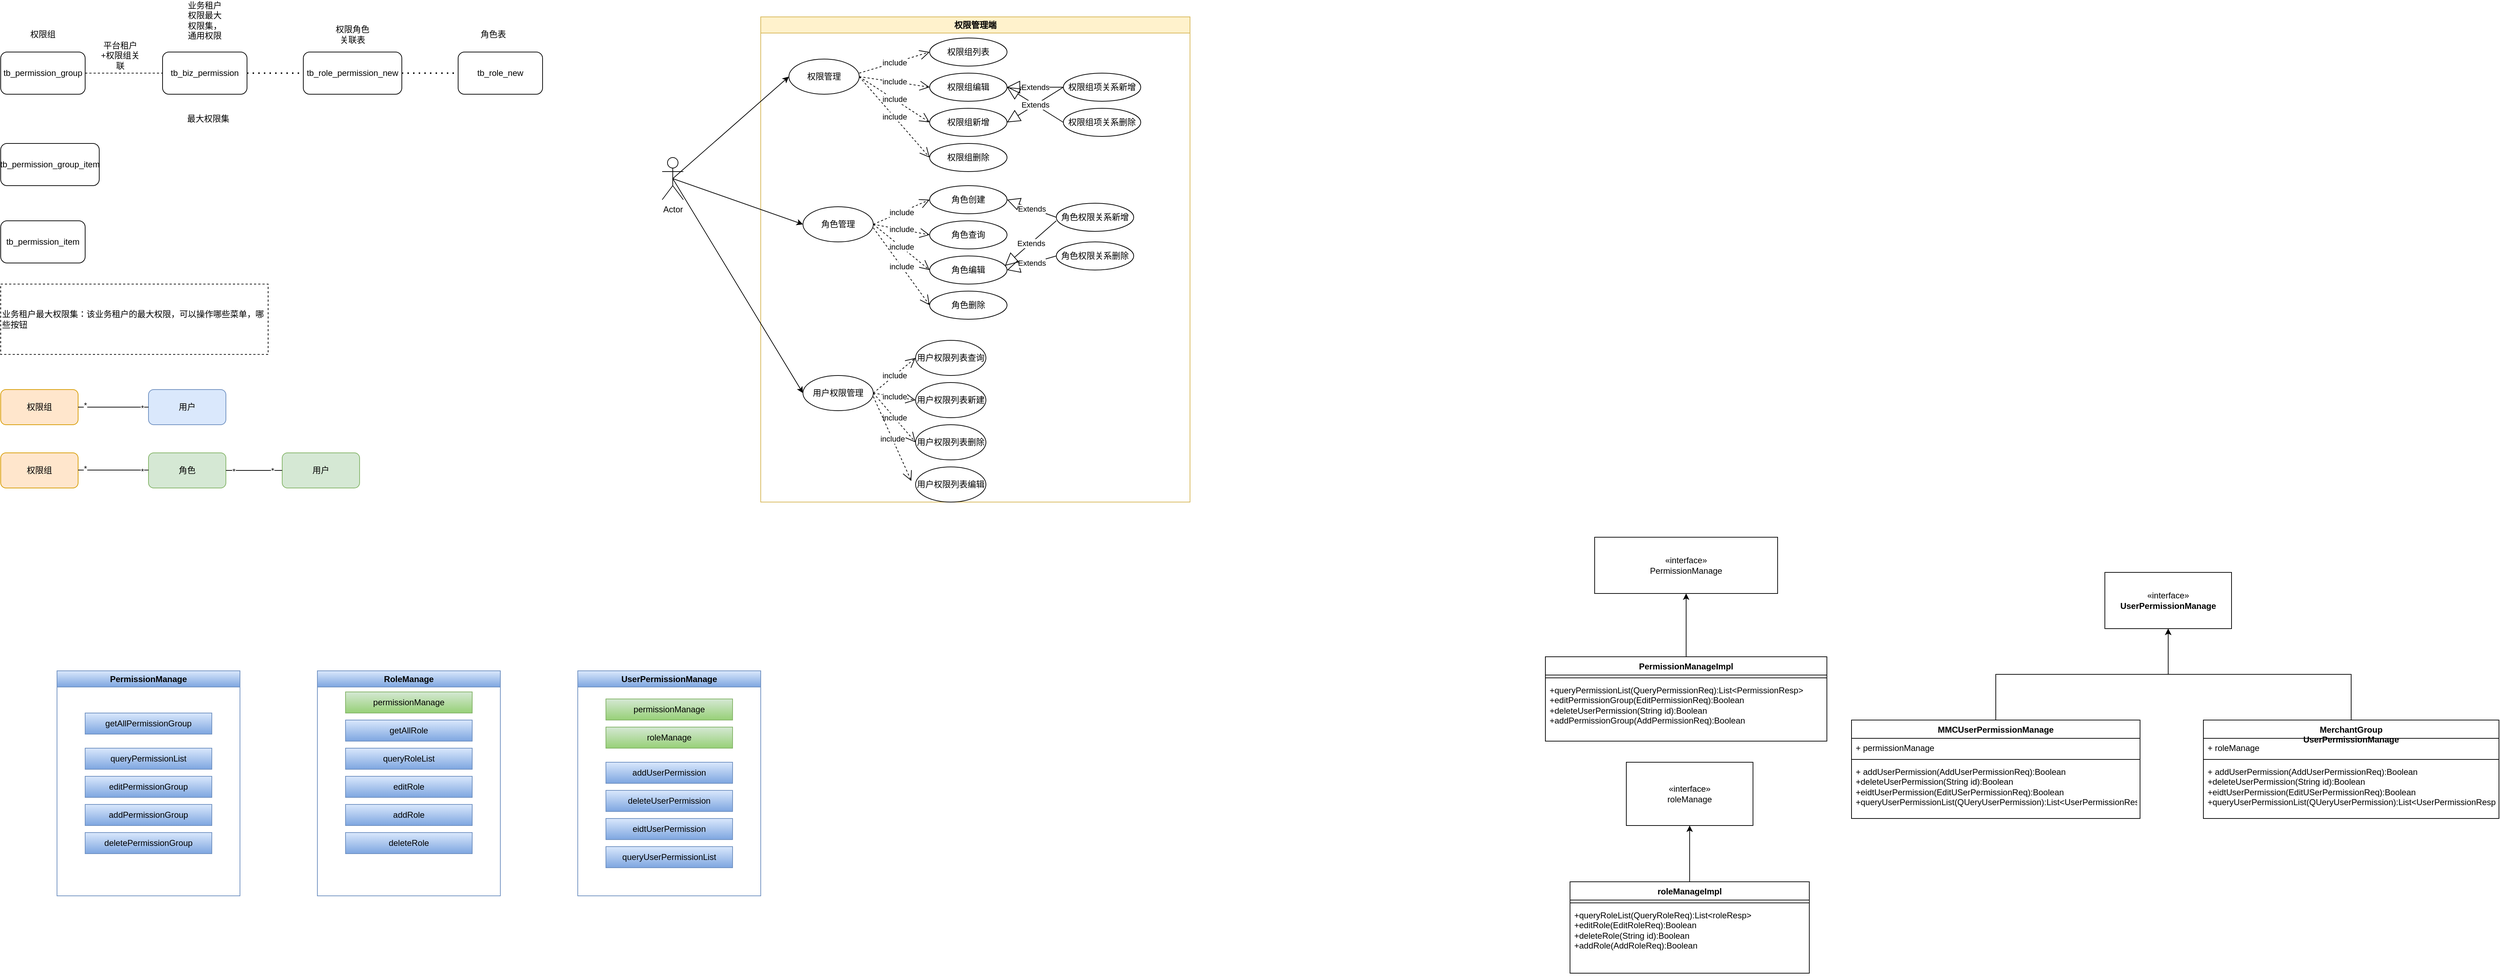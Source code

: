 <mxfile version="21.6.6" type="github">
  <diagram name="第 1 页" id="OmMquaRmloYeKSOPYUJ-">
    <mxGraphModel dx="1578" dy="1008" grid="1" gridSize="10" guides="1" tooltips="1" connect="1" arrows="1" fold="1" page="1" pageScale="1" pageWidth="10000" pageHeight="10000" math="0" shadow="0">
      <root>
        <mxCell id="0" />
        <mxCell id="1" parent="0" />
        <mxCell id="ZGOvTFg4tCYZPhWHCbKX-3" value="" style="rounded=0;orthogonalLoop=1;jettySize=auto;html=1;dashed=1;endArrow=none;endFill=0;" edge="1" parent="1" source="ZGOvTFg4tCYZPhWHCbKX-1" target="ZGOvTFg4tCYZPhWHCbKX-2">
          <mxGeometry relative="1" as="geometry" />
        </mxCell>
        <mxCell id="ZGOvTFg4tCYZPhWHCbKX-1" value="tb_permission_group" style="rounded=1;whiteSpace=wrap;html=1;" vertex="1" parent="1">
          <mxGeometry x="110" y="220" width="120" height="60" as="geometry" />
        </mxCell>
        <mxCell id="ZGOvTFg4tCYZPhWHCbKX-2" value="tb_biz_permission" style="whiteSpace=wrap;html=1;rounded=1;" vertex="1" parent="1">
          <mxGeometry x="340" y="220" width="120" height="60" as="geometry" />
        </mxCell>
        <mxCell id="ZGOvTFg4tCYZPhWHCbKX-5" value="业务租户权限最大权限集，通用权限" style="text;html=1;strokeColor=none;fillColor=none;align=center;verticalAlign=middle;whiteSpace=wrap;rounded=0;" vertex="1" parent="1">
          <mxGeometry x="370" y="160" width="60" height="30" as="geometry" />
        </mxCell>
        <mxCell id="ZGOvTFg4tCYZPhWHCbKX-7" value="权限组" style="text;html=1;strokeColor=none;fillColor=none;align=center;verticalAlign=middle;whiteSpace=wrap;rounded=0;" vertex="1" parent="1">
          <mxGeometry x="140" y="180" width="60" height="30" as="geometry" />
        </mxCell>
        <mxCell id="ZGOvTFg4tCYZPhWHCbKX-8" value="平台租户+权限组关联" style="text;html=1;strokeColor=none;fillColor=none;align=center;verticalAlign=middle;whiteSpace=wrap;rounded=0;" vertex="1" parent="1">
          <mxGeometry x="250" y="210" width="60" height="30" as="geometry" />
        </mxCell>
        <mxCell id="ZGOvTFg4tCYZPhWHCbKX-10" value="tb_role_permission_new" style="rounded=1;whiteSpace=wrap;html=1;" vertex="1" parent="1">
          <mxGeometry x="540" y="220" width="140" height="60" as="geometry" />
        </mxCell>
        <mxCell id="ZGOvTFg4tCYZPhWHCbKX-11" value="tb_role_new" style="whiteSpace=wrap;html=1;rounded=1;" vertex="1" parent="1">
          <mxGeometry x="760" y="220" width="120" height="60" as="geometry" />
        </mxCell>
        <mxCell id="ZGOvTFg4tCYZPhWHCbKX-12" value="最大权限集" style="text;html=1;strokeColor=none;fillColor=none;align=center;verticalAlign=middle;whiteSpace=wrap;rounded=0;" vertex="1" parent="1">
          <mxGeometry x="370" y="300" width="70" height="30" as="geometry" />
        </mxCell>
        <mxCell id="ZGOvTFg4tCYZPhWHCbKX-14" value="" style="endArrow=none;dashed=1;html=1;dashPattern=1 3;strokeWidth=2;rounded=0;exitX=1;exitY=0.5;exitDx=0;exitDy=0;entryX=0;entryY=0.5;entryDx=0;entryDy=0;" edge="1" parent="1" source="ZGOvTFg4tCYZPhWHCbKX-2" target="ZGOvTFg4tCYZPhWHCbKX-10">
          <mxGeometry width="50" height="50" relative="1" as="geometry">
            <mxPoint x="500" y="360" as="sourcePoint" />
            <mxPoint x="550" y="310" as="targetPoint" />
          </mxGeometry>
        </mxCell>
        <mxCell id="ZGOvTFg4tCYZPhWHCbKX-15" value="权限角色关联表" style="text;html=1;strokeColor=none;fillColor=none;align=center;verticalAlign=middle;whiteSpace=wrap;rounded=0;" vertex="1" parent="1">
          <mxGeometry x="580" y="180" width="60" height="30" as="geometry" />
        </mxCell>
        <mxCell id="ZGOvTFg4tCYZPhWHCbKX-16" value="" style="endArrow=none;dashed=1;html=1;dashPattern=1 3;strokeWidth=2;rounded=0;exitX=1;exitY=0.5;exitDx=0;exitDy=0;entryX=0;entryY=0.5;entryDx=0;entryDy=0;" edge="1" parent="1" source="ZGOvTFg4tCYZPhWHCbKX-10" target="ZGOvTFg4tCYZPhWHCbKX-11">
          <mxGeometry width="50" height="50" relative="1" as="geometry">
            <mxPoint x="700" y="330" as="sourcePoint" />
            <mxPoint x="750" y="280" as="targetPoint" />
          </mxGeometry>
        </mxCell>
        <mxCell id="ZGOvTFg4tCYZPhWHCbKX-17" value="角色表" style="text;html=1;strokeColor=none;fillColor=none;align=center;verticalAlign=middle;whiteSpace=wrap;rounded=0;" vertex="1" parent="1">
          <mxGeometry x="780" y="180" width="60" height="30" as="geometry" />
        </mxCell>
        <mxCell id="ZGOvTFg4tCYZPhWHCbKX-18" value="业务租户最大权限集：该业务租户的最大权限，可以操作哪些菜单，哪些按钮" style="text;html=1;strokeColor=default;fillColor=none;align=left;verticalAlign=middle;whiteSpace=wrap;rounded=0;dashed=1;" vertex="1" parent="1">
          <mxGeometry x="110" y="550" width="380" height="100" as="geometry" />
        </mxCell>
        <mxCell id="ZGOvTFg4tCYZPhWHCbKX-19" value="tb_permission_group_item" style="rounded=1;whiteSpace=wrap;html=1;" vertex="1" parent="1">
          <mxGeometry x="110" y="350" width="140" height="60" as="geometry" />
        </mxCell>
        <mxCell id="ZGOvTFg4tCYZPhWHCbKX-20" value="tb_permission_item" style="rounded=1;whiteSpace=wrap;html=1;" vertex="1" parent="1">
          <mxGeometry x="110" y="460" width="120" height="60" as="geometry" />
        </mxCell>
        <mxCell id="ZGOvTFg4tCYZPhWHCbKX-44" value="" style="group" vertex="1" connectable="0" parent="1">
          <mxGeometry x="110" y="700" width="510" height="140" as="geometry" />
        </mxCell>
        <mxCell id="ZGOvTFg4tCYZPhWHCbKX-27" value="权限组" style="rounded=1;whiteSpace=wrap;html=1;fillColor=#ffe6cc;strokeColor=#d79b00;" vertex="1" parent="ZGOvTFg4tCYZPhWHCbKX-44">
          <mxGeometry width="110" height="50" as="geometry" />
        </mxCell>
        <mxCell id="ZGOvTFg4tCYZPhWHCbKX-29" value="用户" style="rounded=1;whiteSpace=wrap;html=1;fillColor=#dae8fc;strokeColor=#6c8ebf;" vertex="1" parent="ZGOvTFg4tCYZPhWHCbKX-44">
          <mxGeometry x="210" width="110" height="50" as="geometry" />
        </mxCell>
        <mxCell id="ZGOvTFg4tCYZPhWHCbKX-32" style="edgeStyle=orthogonalEdgeStyle;rounded=0;orthogonalLoop=1;jettySize=auto;html=1;exitX=1;exitY=0.5;exitDx=0;exitDy=0;entryX=0;entryY=0.5;entryDx=0;entryDy=0;endArrow=none;endFill=0;" edge="1" parent="ZGOvTFg4tCYZPhWHCbKX-44" source="ZGOvTFg4tCYZPhWHCbKX-27" target="ZGOvTFg4tCYZPhWHCbKX-29">
          <mxGeometry relative="1" as="geometry" />
        </mxCell>
        <mxCell id="ZGOvTFg4tCYZPhWHCbKX-33" value="*" style="edgeLabel;html=1;align=center;verticalAlign=middle;resizable=0;points=[];" vertex="1" connectable="0" parent="ZGOvTFg4tCYZPhWHCbKX-32">
          <mxGeometry x="-0.81" y="3" relative="1" as="geometry">
            <mxPoint as="offset" />
          </mxGeometry>
        </mxCell>
        <mxCell id="ZGOvTFg4tCYZPhWHCbKX-35" value="*" style="edgeLabel;html=1;align=center;verticalAlign=middle;resizable=0;points=[];" vertex="1" connectable="0" parent="ZGOvTFg4tCYZPhWHCbKX-32">
          <mxGeometry x="0.821" y="-1" relative="1" as="geometry">
            <mxPoint as="offset" />
          </mxGeometry>
        </mxCell>
        <mxCell id="ZGOvTFg4tCYZPhWHCbKX-31" value="角色" style="rounded=1;whiteSpace=wrap;html=1;fillColor=#d5e8d4;strokeColor=#82b366;" vertex="1" parent="ZGOvTFg4tCYZPhWHCbKX-44">
          <mxGeometry x="210" y="90" width="110" height="50" as="geometry" />
        </mxCell>
        <mxCell id="ZGOvTFg4tCYZPhWHCbKX-36" value="权限组" style="rounded=1;whiteSpace=wrap;html=1;fillColor=#ffe6cc;strokeColor=#d79b00;" vertex="1" parent="ZGOvTFg4tCYZPhWHCbKX-44">
          <mxGeometry y="90" width="110" height="50" as="geometry" />
        </mxCell>
        <mxCell id="ZGOvTFg4tCYZPhWHCbKX-37" style="edgeStyle=orthogonalEdgeStyle;rounded=0;orthogonalLoop=1;jettySize=auto;html=1;exitX=1;exitY=0.5;exitDx=0;exitDy=0;entryX=0;entryY=0.5;entryDx=0;entryDy=0;endArrow=none;endFill=0;" edge="1" parent="ZGOvTFg4tCYZPhWHCbKX-44">
          <mxGeometry relative="1" as="geometry">
            <mxPoint x="110" y="114.5" as="sourcePoint" />
            <mxPoint x="210" y="114.5" as="targetPoint" />
          </mxGeometry>
        </mxCell>
        <mxCell id="ZGOvTFg4tCYZPhWHCbKX-38" value="*" style="edgeLabel;html=1;align=center;verticalAlign=middle;resizable=0;points=[];" vertex="1" connectable="0" parent="ZGOvTFg4tCYZPhWHCbKX-37">
          <mxGeometry x="-0.81" y="3" relative="1" as="geometry">
            <mxPoint as="offset" />
          </mxGeometry>
        </mxCell>
        <mxCell id="ZGOvTFg4tCYZPhWHCbKX-39" value="*" style="edgeLabel;html=1;align=center;verticalAlign=middle;resizable=0;points=[];" vertex="1" connectable="0" parent="ZGOvTFg4tCYZPhWHCbKX-37">
          <mxGeometry x="0.821" y="-1" relative="1" as="geometry">
            <mxPoint as="offset" />
          </mxGeometry>
        </mxCell>
        <mxCell id="ZGOvTFg4tCYZPhWHCbKX-40" value="用户" style="rounded=1;whiteSpace=wrap;html=1;fillColor=#d5e8d4;strokeColor=#82b366;" vertex="1" parent="ZGOvTFg4tCYZPhWHCbKX-44">
          <mxGeometry x="400" y="90" width="110" height="50" as="geometry" />
        </mxCell>
        <mxCell id="ZGOvTFg4tCYZPhWHCbKX-41" value="" style="endArrow=none;html=1;rounded=0;entryX=0;entryY=0.5;entryDx=0;entryDy=0;exitX=1;exitY=0.5;exitDx=0;exitDy=0;" edge="1" parent="ZGOvTFg4tCYZPhWHCbKX-44" source="ZGOvTFg4tCYZPhWHCbKX-31" target="ZGOvTFg4tCYZPhWHCbKX-40">
          <mxGeometry width="50" height="50" relative="1" as="geometry">
            <mxPoint x="320" y="120" as="sourcePoint" />
            <mxPoint x="370" y="70" as="targetPoint" />
          </mxGeometry>
        </mxCell>
        <mxCell id="ZGOvTFg4tCYZPhWHCbKX-42" value="*" style="edgeLabel;html=1;align=center;verticalAlign=middle;resizable=0;points=[];" vertex="1" connectable="0" parent="ZGOvTFg4tCYZPhWHCbKX-41">
          <mxGeometry x="-0.725" y="-1" relative="1" as="geometry">
            <mxPoint as="offset" />
          </mxGeometry>
        </mxCell>
        <mxCell id="ZGOvTFg4tCYZPhWHCbKX-43" value="*" style="edgeLabel;html=1;align=center;verticalAlign=middle;resizable=0;points=[];" vertex="1" connectable="0" parent="ZGOvTFg4tCYZPhWHCbKX-41">
          <mxGeometry x="0.65" relative="1" as="geometry">
            <mxPoint as="offset" />
          </mxGeometry>
        </mxCell>
        <mxCell id="ZGOvTFg4tCYZPhWHCbKX-90" value="" style="group" vertex="1" connectable="0" parent="1">
          <mxGeometry x="1050" y="170" width="750" height="690" as="geometry" />
        </mxCell>
        <mxCell id="ZGOvTFg4tCYZPhWHCbKX-46" value="Actor" style="shape=umlActor;verticalLabelPosition=bottom;verticalAlign=top;html=1;outlineConnect=0;" vertex="1" parent="ZGOvTFg4tCYZPhWHCbKX-90">
          <mxGeometry y="200" width="30" height="60" as="geometry" />
        </mxCell>
        <mxCell id="ZGOvTFg4tCYZPhWHCbKX-47" value="权限管理端" style="swimlane;whiteSpace=wrap;html=1;fillColor=#fff2cc;strokeColor=#d6b656;" vertex="1" parent="ZGOvTFg4tCYZPhWHCbKX-90">
          <mxGeometry x="140" width="610" height="690" as="geometry" />
        </mxCell>
        <mxCell id="ZGOvTFg4tCYZPhWHCbKX-48" value="权限管理" style="ellipse;whiteSpace=wrap;html=1;" vertex="1" parent="ZGOvTFg4tCYZPhWHCbKX-47">
          <mxGeometry x="40" y="60" width="100" height="50" as="geometry" />
        </mxCell>
        <mxCell id="ZGOvTFg4tCYZPhWHCbKX-49" value="权限组列表" style="ellipse;whiteSpace=wrap;html=1;" vertex="1" parent="ZGOvTFg4tCYZPhWHCbKX-47">
          <mxGeometry x="240" y="30" width="110" height="40" as="geometry" />
        </mxCell>
        <mxCell id="ZGOvTFg4tCYZPhWHCbKX-50" value="include" style="endArrow=open;endSize=12;dashed=1;html=1;rounded=0;entryX=0;entryY=0.5;entryDx=0;entryDy=0;" edge="1" parent="ZGOvTFg4tCYZPhWHCbKX-47" target="ZGOvTFg4tCYZPhWHCbKX-49">
          <mxGeometry width="160" relative="1" as="geometry">
            <mxPoint x="140" y="80" as="sourcePoint" />
            <mxPoint x="300" y="80" as="targetPoint" />
          </mxGeometry>
        </mxCell>
        <mxCell id="ZGOvTFg4tCYZPhWHCbKX-51" value="权限组编辑" style="ellipse;whiteSpace=wrap;html=1;" vertex="1" parent="ZGOvTFg4tCYZPhWHCbKX-47">
          <mxGeometry x="240" y="80" width="110" height="40" as="geometry" />
        </mxCell>
        <mxCell id="ZGOvTFg4tCYZPhWHCbKX-52" value="include" style="endArrow=open;endSize=12;dashed=1;html=1;rounded=0;entryX=0;entryY=0.5;entryDx=0;entryDy=0;exitX=1;exitY=0.5;exitDx=0;exitDy=0;" edge="1" parent="ZGOvTFg4tCYZPhWHCbKX-47" source="ZGOvTFg4tCYZPhWHCbKX-48" target="ZGOvTFg4tCYZPhWHCbKX-51">
          <mxGeometry width="160" relative="1" as="geometry">
            <mxPoint x="150" y="90" as="sourcePoint" />
            <mxPoint x="250" y="60" as="targetPoint" />
          </mxGeometry>
        </mxCell>
        <mxCell id="ZGOvTFg4tCYZPhWHCbKX-53" value="权限组新增" style="ellipse;whiteSpace=wrap;html=1;" vertex="1" parent="ZGOvTFg4tCYZPhWHCbKX-47">
          <mxGeometry x="240" y="130" width="110" height="40" as="geometry" />
        </mxCell>
        <mxCell id="ZGOvTFg4tCYZPhWHCbKX-54" value="权限组删除" style="ellipse;whiteSpace=wrap;html=1;" vertex="1" parent="ZGOvTFg4tCYZPhWHCbKX-47">
          <mxGeometry x="240" y="180" width="110" height="40" as="geometry" />
        </mxCell>
        <mxCell id="ZGOvTFg4tCYZPhWHCbKX-55" value="include" style="endArrow=open;endSize=12;dashed=1;html=1;rounded=0;entryX=0;entryY=0.5;entryDx=0;entryDy=0;exitX=1;exitY=0.5;exitDx=0;exitDy=0;" edge="1" parent="ZGOvTFg4tCYZPhWHCbKX-47" source="ZGOvTFg4tCYZPhWHCbKX-48" target="ZGOvTFg4tCYZPhWHCbKX-53">
          <mxGeometry width="160" relative="1" as="geometry">
            <mxPoint x="150" y="95" as="sourcePoint" />
            <mxPoint x="250" y="110" as="targetPoint" />
          </mxGeometry>
        </mxCell>
        <mxCell id="ZGOvTFg4tCYZPhWHCbKX-56" value="include" style="endArrow=open;endSize=12;dashed=1;html=1;rounded=0;entryX=0;entryY=0.5;entryDx=0;entryDy=0;exitX=1;exitY=0.5;exitDx=0;exitDy=0;" edge="1" parent="ZGOvTFg4tCYZPhWHCbKX-47" source="ZGOvTFg4tCYZPhWHCbKX-48" target="ZGOvTFg4tCYZPhWHCbKX-54">
          <mxGeometry width="160" relative="1" as="geometry">
            <mxPoint x="150" y="95" as="sourcePoint" />
            <mxPoint x="250" y="160" as="targetPoint" />
          </mxGeometry>
        </mxCell>
        <mxCell id="ZGOvTFg4tCYZPhWHCbKX-57" value="权限组项关系新增" style="ellipse;whiteSpace=wrap;html=1;" vertex="1" parent="ZGOvTFg4tCYZPhWHCbKX-47">
          <mxGeometry x="430" y="80" width="110" height="40" as="geometry" />
        </mxCell>
        <mxCell id="ZGOvTFg4tCYZPhWHCbKX-58" value="权限组项关系删除" style="ellipse;whiteSpace=wrap;html=1;" vertex="1" parent="ZGOvTFg4tCYZPhWHCbKX-47">
          <mxGeometry x="430" y="130" width="110" height="40" as="geometry" />
        </mxCell>
        <mxCell id="ZGOvTFg4tCYZPhWHCbKX-59" value="Extends" style="endArrow=block;endSize=16;endFill=0;html=1;rounded=0;entryX=1;entryY=0.5;entryDx=0;entryDy=0;exitX=0;exitY=0.5;exitDx=0;exitDy=0;" edge="1" parent="ZGOvTFg4tCYZPhWHCbKX-47" source="ZGOvTFg4tCYZPhWHCbKX-57" target="ZGOvTFg4tCYZPhWHCbKX-53">
          <mxGeometry width="160" relative="1" as="geometry">
            <mxPoint x="370" y="250" as="sourcePoint" />
            <mxPoint x="400" y="150" as="targetPoint" />
          </mxGeometry>
        </mxCell>
        <mxCell id="ZGOvTFg4tCYZPhWHCbKX-60" value="Extends" style="endArrow=block;endSize=16;endFill=0;html=1;rounded=0;entryX=1;entryY=0.5;entryDx=0;entryDy=0;exitX=0;exitY=0.5;exitDx=0;exitDy=0;" edge="1" parent="ZGOvTFg4tCYZPhWHCbKX-47" source="ZGOvTFg4tCYZPhWHCbKX-57" target="ZGOvTFg4tCYZPhWHCbKX-51">
          <mxGeometry width="160" relative="1" as="geometry">
            <mxPoint x="440" y="110" as="sourcePoint" />
            <mxPoint x="360" y="160" as="targetPoint" />
          </mxGeometry>
        </mxCell>
        <mxCell id="ZGOvTFg4tCYZPhWHCbKX-61" value="Extends" style="endArrow=block;endSize=16;endFill=0;html=1;rounded=0;entryX=1;entryY=0.5;entryDx=0;entryDy=0;exitX=0;exitY=0.5;exitDx=0;exitDy=0;" edge="1" parent="ZGOvTFg4tCYZPhWHCbKX-47" source="ZGOvTFg4tCYZPhWHCbKX-58" target="ZGOvTFg4tCYZPhWHCbKX-51">
          <mxGeometry width="160" relative="1" as="geometry">
            <mxPoint x="440" y="110" as="sourcePoint" />
            <mxPoint x="360" y="110" as="targetPoint" />
          </mxGeometry>
        </mxCell>
        <mxCell id="ZGOvTFg4tCYZPhWHCbKX-62" value="角色管理" style="ellipse;whiteSpace=wrap;html=1;" vertex="1" parent="ZGOvTFg4tCYZPhWHCbKX-47">
          <mxGeometry x="60" y="270" width="100" height="50" as="geometry" />
        </mxCell>
        <mxCell id="ZGOvTFg4tCYZPhWHCbKX-65" value="角色创建" style="ellipse;whiteSpace=wrap;html=1;" vertex="1" parent="ZGOvTFg4tCYZPhWHCbKX-47">
          <mxGeometry x="240" y="240" width="110" height="40" as="geometry" />
        </mxCell>
        <mxCell id="ZGOvTFg4tCYZPhWHCbKX-66" value="include" style="endArrow=open;endSize=12;dashed=1;html=1;rounded=0;entryX=0;entryY=0.5;entryDx=0;entryDy=0;exitX=1;exitY=0.5;exitDx=0;exitDy=0;" edge="1" parent="ZGOvTFg4tCYZPhWHCbKX-47" source="ZGOvTFg4tCYZPhWHCbKX-62" target="ZGOvTFg4tCYZPhWHCbKX-65">
          <mxGeometry width="160" relative="1" as="geometry">
            <mxPoint x="150" y="95" as="sourcePoint" />
            <mxPoint x="250" y="210" as="targetPoint" />
          </mxGeometry>
        </mxCell>
        <mxCell id="ZGOvTFg4tCYZPhWHCbKX-67" value="角色查询" style="ellipse;whiteSpace=wrap;html=1;" vertex="1" parent="ZGOvTFg4tCYZPhWHCbKX-47">
          <mxGeometry x="240" y="290" width="110" height="40" as="geometry" />
        </mxCell>
        <mxCell id="ZGOvTFg4tCYZPhWHCbKX-68" value="角色编辑" style="ellipse;whiteSpace=wrap;html=1;" vertex="1" parent="ZGOvTFg4tCYZPhWHCbKX-47">
          <mxGeometry x="240" y="340" width="110" height="40" as="geometry" />
        </mxCell>
        <mxCell id="ZGOvTFg4tCYZPhWHCbKX-69" value="角色删除" style="ellipse;whiteSpace=wrap;html=1;" vertex="1" parent="ZGOvTFg4tCYZPhWHCbKX-47">
          <mxGeometry x="240" y="390" width="110" height="40" as="geometry" />
        </mxCell>
        <mxCell id="ZGOvTFg4tCYZPhWHCbKX-71" value="include" style="endArrow=open;endSize=12;dashed=1;html=1;rounded=0;entryX=0;entryY=0.5;entryDx=0;entryDy=0;exitX=1;exitY=0.5;exitDx=0;exitDy=0;" edge="1" parent="ZGOvTFg4tCYZPhWHCbKX-47" source="ZGOvTFg4tCYZPhWHCbKX-62" target="ZGOvTFg4tCYZPhWHCbKX-67">
          <mxGeometry width="160" relative="1" as="geometry">
            <mxPoint x="170" y="305" as="sourcePoint" />
            <mxPoint x="250" y="270" as="targetPoint" />
          </mxGeometry>
        </mxCell>
        <mxCell id="ZGOvTFg4tCYZPhWHCbKX-72" value="include" style="endArrow=open;endSize=12;dashed=1;html=1;rounded=0;entryX=0;entryY=0.5;entryDx=0;entryDy=0;exitX=1;exitY=0.5;exitDx=0;exitDy=0;" edge="1" parent="ZGOvTFg4tCYZPhWHCbKX-47" source="ZGOvTFg4tCYZPhWHCbKX-62" target="ZGOvTFg4tCYZPhWHCbKX-68">
          <mxGeometry width="160" relative="1" as="geometry">
            <mxPoint x="170" y="305" as="sourcePoint" />
            <mxPoint x="250" y="320" as="targetPoint" />
          </mxGeometry>
        </mxCell>
        <mxCell id="ZGOvTFg4tCYZPhWHCbKX-74" value="角色权限关系新增" style="ellipse;whiteSpace=wrap;html=1;" vertex="1" parent="ZGOvTFg4tCYZPhWHCbKX-47">
          <mxGeometry x="420" y="265" width="110" height="40" as="geometry" />
        </mxCell>
        <mxCell id="ZGOvTFg4tCYZPhWHCbKX-75" value="角色权限关系删除" style="ellipse;whiteSpace=wrap;html=1;" vertex="1" parent="ZGOvTFg4tCYZPhWHCbKX-47">
          <mxGeometry x="420" y="320" width="110" height="40" as="geometry" />
        </mxCell>
        <mxCell id="ZGOvTFg4tCYZPhWHCbKX-76" value="Extends" style="endArrow=block;endSize=16;endFill=0;html=1;rounded=0;entryX=1;entryY=0.5;entryDx=0;entryDy=0;exitX=0;exitY=0.5;exitDx=0;exitDy=0;" edge="1" parent="ZGOvTFg4tCYZPhWHCbKX-47" source="ZGOvTFg4tCYZPhWHCbKX-74" target="ZGOvTFg4tCYZPhWHCbKX-65">
          <mxGeometry width="160" relative="1" as="geometry">
            <mxPoint x="440" y="160" as="sourcePoint" />
            <mxPoint x="360" y="110" as="targetPoint" />
          </mxGeometry>
        </mxCell>
        <mxCell id="ZGOvTFg4tCYZPhWHCbKX-78" value="Extends" style="endArrow=block;endSize=16;endFill=0;html=1;rounded=0;entryX=1;entryY=0.5;entryDx=0;entryDy=0;exitX=0;exitY=0.5;exitDx=0;exitDy=0;" edge="1" parent="ZGOvTFg4tCYZPhWHCbKX-47" source="ZGOvTFg4tCYZPhWHCbKX-75" target="ZGOvTFg4tCYZPhWHCbKX-68">
          <mxGeometry width="160" relative="1" as="geometry">
            <mxPoint x="430" y="300" as="sourcePoint" />
            <mxPoint x="357" y="364" as="targetPoint" />
          </mxGeometry>
        </mxCell>
        <mxCell id="ZGOvTFg4tCYZPhWHCbKX-79" value="用户权限管理" style="ellipse;whiteSpace=wrap;html=1;" vertex="1" parent="ZGOvTFg4tCYZPhWHCbKX-47">
          <mxGeometry x="60" y="510" width="100" height="50" as="geometry" />
        </mxCell>
        <mxCell id="ZGOvTFg4tCYZPhWHCbKX-81" value="用户权限列表查询" style="ellipse;whiteSpace=wrap;html=1;" vertex="1" parent="ZGOvTFg4tCYZPhWHCbKX-47">
          <mxGeometry x="220" y="460" width="100" height="50" as="geometry" />
        </mxCell>
        <mxCell id="ZGOvTFg4tCYZPhWHCbKX-82" value="用户权限列表新建" style="ellipse;whiteSpace=wrap;html=1;" vertex="1" parent="ZGOvTFg4tCYZPhWHCbKX-47">
          <mxGeometry x="220" y="520" width="100" height="50" as="geometry" />
        </mxCell>
        <mxCell id="ZGOvTFg4tCYZPhWHCbKX-83" value="用户权限列表删除" style="ellipse;whiteSpace=wrap;html=1;" vertex="1" parent="ZGOvTFg4tCYZPhWHCbKX-47">
          <mxGeometry x="220" y="580" width="100" height="50" as="geometry" />
        </mxCell>
        <mxCell id="ZGOvTFg4tCYZPhWHCbKX-84" value="用户权限列表编辑" style="ellipse;whiteSpace=wrap;html=1;" vertex="1" parent="ZGOvTFg4tCYZPhWHCbKX-47">
          <mxGeometry x="220" y="640" width="100" height="50" as="geometry" />
        </mxCell>
        <mxCell id="ZGOvTFg4tCYZPhWHCbKX-85" value="include" style="endArrow=open;endSize=12;dashed=1;html=1;rounded=0;entryX=0;entryY=0.5;entryDx=0;entryDy=0;exitX=1;exitY=0.5;exitDx=0;exitDy=0;" edge="1" parent="ZGOvTFg4tCYZPhWHCbKX-47" source="ZGOvTFg4tCYZPhWHCbKX-79" target="ZGOvTFg4tCYZPhWHCbKX-81">
          <mxGeometry width="160" relative="1" as="geometry">
            <mxPoint x="170" y="310" as="sourcePoint" />
            <mxPoint x="250" y="420" as="targetPoint" />
          </mxGeometry>
        </mxCell>
        <mxCell id="ZGOvTFg4tCYZPhWHCbKX-87" value="include" style="endArrow=open;endSize=12;dashed=1;html=1;rounded=0;entryX=0;entryY=0.5;entryDx=0;entryDy=0;exitX=1;exitY=0.5;exitDx=0;exitDy=0;" edge="1" parent="ZGOvTFg4tCYZPhWHCbKX-47" source="ZGOvTFg4tCYZPhWHCbKX-79" target="ZGOvTFg4tCYZPhWHCbKX-82">
          <mxGeometry width="160" relative="1" as="geometry">
            <mxPoint x="170" y="545" as="sourcePoint" />
            <mxPoint x="230" y="495" as="targetPoint" />
          </mxGeometry>
        </mxCell>
        <mxCell id="ZGOvTFg4tCYZPhWHCbKX-88" value="include" style="endArrow=open;endSize=12;dashed=1;html=1;rounded=0;entryX=0;entryY=0.5;entryDx=0;entryDy=0;exitX=1;exitY=0.5;exitDx=0;exitDy=0;" edge="1" parent="ZGOvTFg4tCYZPhWHCbKX-47" source="ZGOvTFg4tCYZPhWHCbKX-79" target="ZGOvTFg4tCYZPhWHCbKX-83">
          <mxGeometry width="160" relative="1" as="geometry">
            <mxPoint x="170" y="545" as="sourcePoint" />
            <mxPoint x="230" y="555" as="targetPoint" />
          </mxGeometry>
        </mxCell>
        <mxCell id="ZGOvTFg4tCYZPhWHCbKX-63" style="rounded=0;orthogonalLoop=1;jettySize=auto;html=1;exitX=0.5;exitY=0.5;exitDx=0;exitDy=0;exitPerimeter=0;entryX=0;entryY=0.5;entryDx=0;entryDy=0;" edge="1" parent="ZGOvTFg4tCYZPhWHCbKX-90" source="ZGOvTFg4tCYZPhWHCbKX-46" target="ZGOvTFg4tCYZPhWHCbKX-48">
          <mxGeometry relative="1" as="geometry" />
        </mxCell>
        <mxCell id="ZGOvTFg4tCYZPhWHCbKX-64" style="rounded=0;orthogonalLoop=1;jettySize=auto;html=1;exitX=0.5;exitY=0.5;exitDx=0;exitDy=0;exitPerimeter=0;entryX=0;entryY=0.5;entryDx=0;entryDy=0;" edge="1" parent="ZGOvTFg4tCYZPhWHCbKX-90" source="ZGOvTFg4tCYZPhWHCbKX-46" target="ZGOvTFg4tCYZPhWHCbKX-62">
          <mxGeometry relative="1" as="geometry" />
        </mxCell>
        <mxCell id="ZGOvTFg4tCYZPhWHCbKX-80" style="rounded=0;orthogonalLoop=1;jettySize=auto;html=1;exitX=0.5;exitY=0.5;exitDx=0;exitDy=0;exitPerimeter=0;entryX=0;entryY=0.5;entryDx=0;entryDy=0;" edge="1" parent="ZGOvTFg4tCYZPhWHCbKX-90" source="ZGOvTFg4tCYZPhWHCbKX-46" target="ZGOvTFg4tCYZPhWHCbKX-79">
          <mxGeometry relative="1" as="geometry" />
        </mxCell>
        <mxCell id="ZGOvTFg4tCYZPhWHCbKX-73" value="include" style="endArrow=open;endSize=12;dashed=1;html=1;rounded=0;entryX=0;entryY=0.5;entryDx=0;entryDy=0;" edge="1" parent="ZGOvTFg4tCYZPhWHCbKX-90" target="ZGOvTFg4tCYZPhWHCbKX-69">
          <mxGeometry width="160" relative="1" as="geometry">
            <mxPoint x="300" y="300" as="sourcePoint" />
            <mxPoint x="390" y="370" as="targetPoint" />
          </mxGeometry>
        </mxCell>
        <mxCell id="ZGOvTFg4tCYZPhWHCbKX-77" value="Extends" style="endArrow=block;endSize=16;endFill=0;html=1;rounded=0;entryX=0.973;entryY=0.35;entryDx=0;entryDy=0;entryPerimeter=0;" edge="1" parent="ZGOvTFg4tCYZPhWHCbKX-90" target="ZGOvTFg4tCYZPhWHCbKX-68">
          <mxGeometry width="160" relative="1" as="geometry">
            <mxPoint x="560" y="290" as="sourcePoint" />
            <mxPoint x="500" y="270" as="targetPoint" />
          </mxGeometry>
        </mxCell>
        <mxCell id="ZGOvTFg4tCYZPhWHCbKX-89" value="include" style="endArrow=open;endSize=12;dashed=1;html=1;rounded=0;entryX=-0.06;entryY=0.4;entryDx=0;entryDy=0;entryPerimeter=0;" edge="1" parent="ZGOvTFg4tCYZPhWHCbKX-90" target="ZGOvTFg4tCYZPhWHCbKX-84">
          <mxGeometry width="160" relative="1" as="geometry">
            <mxPoint x="300" y="540" as="sourcePoint" />
            <mxPoint x="370" y="615" as="targetPoint" />
          </mxGeometry>
        </mxCell>
        <mxCell id="ZGOvTFg4tCYZPhWHCbKX-91" value="PermissionManage" style="swimlane;whiteSpace=wrap;html=1;fillColor=#dae8fc;gradientColor=#7ea6e0;strokeColor=#6c8ebf;" vertex="1" parent="1">
          <mxGeometry x="190" y="1100" width="260" height="320" as="geometry" />
        </mxCell>
        <mxCell id="ZGOvTFg4tCYZPhWHCbKX-92" value="getAllPermissionGroup" style="rounded=0;whiteSpace=wrap;html=1;fillColor=#dae8fc;gradientColor=#7ea6e0;strokeColor=#6c8ebf;" vertex="1" parent="ZGOvTFg4tCYZPhWHCbKX-91">
          <mxGeometry x="40" y="60" width="180" height="30" as="geometry" />
        </mxCell>
        <mxCell id="ZGOvTFg4tCYZPhWHCbKX-103" value="queryPermissionList" style="rounded=0;whiteSpace=wrap;html=1;fillColor=#dae8fc;gradientColor=#7ea6e0;strokeColor=#6c8ebf;" vertex="1" parent="ZGOvTFg4tCYZPhWHCbKX-91">
          <mxGeometry x="40" y="110" width="180" height="30" as="geometry" />
        </mxCell>
        <mxCell id="ZGOvTFg4tCYZPhWHCbKX-104" value="editPermissionGroup" style="rounded=0;whiteSpace=wrap;html=1;fillColor=#dae8fc;gradientColor=#7ea6e0;strokeColor=#6c8ebf;" vertex="1" parent="ZGOvTFg4tCYZPhWHCbKX-91">
          <mxGeometry x="40" y="150" width="180" height="30" as="geometry" />
        </mxCell>
        <mxCell id="ZGOvTFg4tCYZPhWHCbKX-105" value="addPermissionGroup" style="rounded=0;whiteSpace=wrap;html=1;fillColor=#dae8fc;gradientColor=#7ea6e0;strokeColor=#6c8ebf;" vertex="1" parent="ZGOvTFg4tCYZPhWHCbKX-91">
          <mxGeometry x="40" y="190" width="180" height="30" as="geometry" />
        </mxCell>
        <mxCell id="ZGOvTFg4tCYZPhWHCbKX-106" value="deletePermissionGroup" style="rounded=0;whiteSpace=wrap;html=1;fillColor=#dae8fc;gradientColor=#7ea6e0;strokeColor=#6c8ebf;" vertex="1" parent="ZGOvTFg4tCYZPhWHCbKX-91">
          <mxGeometry x="40" y="230" width="180" height="30" as="geometry" />
        </mxCell>
        <mxCell id="ZGOvTFg4tCYZPhWHCbKX-93" value="RoleManage" style="swimlane;whiteSpace=wrap;html=1;fillColor=#dae8fc;gradientColor=#7ea6e0;strokeColor=#6c8ebf;" vertex="1" parent="1">
          <mxGeometry x="560" y="1100" width="260" height="320" as="geometry" />
        </mxCell>
        <mxCell id="ZGOvTFg4tCYZPhWHCbKX-94" value="getAllRole" style="rounded=0;whiteSpace=wrap;html=1;fillColor=#dae8fc;gradientColor=#7ea6e0;strokeColor=#6c8ebf;" vertex="1" parent="ZGOvTFg4tCYZPhWHCbKX-93">
          <mxGeometry x="40" y="70" width="180" height="30" as="geometry" />
        </mxCell>
        <mxCell id="ZGOvTFg4tCYZPhWHCbKX-99" value="queryRoleList" style="rounded=0;whiteSpace=wrap;html=1;fillColor=#dae8fc;gradientColor=#7ea6e0;strokeColor=#6c8ebf;" vertex="1" parent="ZGOvTFg4tCYZPhWHCbKX-93">
          <mxGeometry x="40" y="110" width="180" height="30" as="geometry" />
        </mxCell>
        <mxCell id="ZGOvTFg4tCYZPhWHCbKX-100" value="editRole" style="rounded=0;whiteSpace=wrap;html=1;fillColor=#dae8fc;gradientColor=#7ea6e0;strokeColor=#6c8ebf;" vertex="1" parent="ZGOvTFg4tCYZPhWHCbKX-93">
          <mxGeometry x="40" y="150" width="180" height="30" as="geometry" />
        </mxCell>
        <mxCell id="ZGOvTFg4tCYZPhWHCbKX-101" value="addRole" style="rounded=0;whiteSpace=wrap;html=1;fillColor=#dae8fc;gradientColor=#7ea6e0;strokeColor=#6c8ebf;" vertex="1" parent="ZGOvTFg4tCYZPhWHCbKX-93">
          <mxGeometry x="40" y="190" width="180" height="30" as="geometry" />
        </mxCell>
        <mxCell id="ZGOvTFg4tCYZPhWHCbKX-102" value="deleteRole" style="rounded=0;whiteSpace=wrap;html=1;fillColor=#dae8fc;gradientColor=#7ea6e0;strokeColor=#6c8ebf;" vertex="1" parent="ZGOvTFg4tCYZPhWHCbKX-93">
          <mxGeometry x="40" y="230" width="180" height="30" as="geometry" />
        </mxCell>
        <mxCell id="ZGOvTFg4tCYZPhWHCbKX-113" value="permissionManage" style="rounded=0;whiteSpace=wrap;html=1;fillColor=#d5e8d4;gradientColor=#97d077;strokeColor=#82b366;" vertex="1" parent="ZGOvTFg4tCYZPhWHCbKX-93">
          <mxGeometry x="40" y="30" width="180" height="30" as="geometry" />
        </mxCell>
        <mxCell id="ZGOvTFg4tCYZPhWHCbKX-95" value="UserPermissionManage" style="swimlane;whiteSpace=wrap;html=1;fillColor=#dae8fc;gradientColor=#7ea6e0;strokeColor=#6c8ebf;" vertex="1" parent="1">
          <mxGeometry x="930" y="1100" width="260" height="320" as="geometry" />
        </mxCell>
        <mxCell id="ZGOvTFg4tCYZPhWHCbKX-96" value="addUserPermission" style="rounded=0;whiteSpace=wrap;html=1;fillColor=#dae8fc;gradientColor=#7ea6e0;strokeColor=#6c8ebf;" vertex="1" parent="ZGOvTFg4tCYZPhWHCbKX-95">
          <mxGeometry x="40" y="130" width="180" height="30" as="geometry" />
        </mxCell>
        <mxCell id="ZGOvTFg4tCYZPhWHCbKX-108" value="permissionManage" style="rounded=0;whiteSpace=wrap;html=1;fillColor=#d5e8d4;gradientColor=#97d077;strokeColor=#82b366;" vertex="1" parent="ZGOvTFg4tCYZPhWHCbKX-95">
          <mxGeometry x="40" y="40" width="180" height="30" as="geometry" />
        </mxCell>
        <mxCell id="ZGOvTFg4tCYZPhWHCbKX-109" value="roleManage" style="rounded=0;whiteSpace=wrap;html=1;fillColor=#d5e8d4;gradientColor=#97d077;strokeColor=#82b366;" vertex="1" parent="ZGOvTFg4tCYZPhWHCbKX-95">
          <mxGeometry x="40" y="80" width="180" height="30" as="geometry" />
        </mxCell>
        <mxCell id="ZGOvTFg4tCYZPhWHCbKX-110" value="deleteUserPermission" style="rounded=0;whiteSpace=wrap;html=1;fillColor=#dae8fc;gradientColor=#7ea6e0;strokeColor=#6c8ebf;" vertex="1" parent="ZGOvTFg4tCYZPhWHCbKX-95">
          <mxGeometry x="40" y="170" width="180" height="30" as="geometry" />
        </mxCell>
        <mxCell id="ZGOvTFg4tCYZPhWHCbKX-111" value="eidtUserPermission" style="rounded=0;whiteSpace=wrap;html=1;fillColor=#dae8fc;gradientColor=#7ea6e0;strokeColor=#6c8ebf;" vertex="1" parent="ZGOvTFg4tCYZPhWHCbKX-95">
          <mxGeometry x="40" y="210" width="180" height="30" as="geometry" />
        </mxCell>
        <mxCell id="ZGOvTFg4tCYZPhWHCbKX-112" value="queryUserPermissionList" style="rounded=0;whiteSpace=wrap;html=1;fillColor=#dae8fc;gradientColor=#7ea6e0;strokeColor=#6c8ebf;" vertex="1" parent="ZGOvTFg4tCYZPhWHCbKX-95">
          <mxGeometry x="40" y="250" width="180" height="30" as="geometry" />
        </mxCell>
        <mxCell id="ZGOvTFg4tCYZPhWHCbKX-127" value="«interface»&lt;br&gt;PermissionManage" style="html=1;whiteSpace=wrap;" vertex="1" parent="1">
          <mxGeometry x="2375" y="910" width="260" height="80" as="geometry" />
        </mxCell>
        <mxCell id="ZGOvTFg4tCYZPhWHCbKX-133" style="edgeStyle=orthogonalEdgeStyle;rounded=0;orthogonalLoop=1;jettySize=auto;html=1;exitX=0.5;exitY=0;exitDx=0;exitDy=0;entryX=0.5;entryY=1;entryDx=0;entryDy=0;" edge="1" parent="1" source="ZGOvTFg4tCYZPhWHCbKX-129" target="ZGOvTFg4tCYZPhWHCbKX-127">
          <mxGeometry relative="1" as="geometry" />
        </mxCell>
        <mxCell id="ZGOvTFg4tCYZPhWHCbKX-129" value="PermissionManageImpl" style="swimlane;fontStyle=1;align=center;verticalAlign=top;childLayout=stackLayout;horizontal=1;startSize=26;horizontalStack=0;resizeParent=1;resizeParentMax=0;resizeLast=0;collapsible=1;marginBottom=0;whiteSpace=wrap;html=1;" vertex="1" parent="1">
          <mxGeometry x="2305" y="1080" width="400" height="120" as="geometry" />
        </mxCell>
        <mxCell id="ZGOvTFg4tCYZPhWHCbKX-131" value="" style="line;strokeWidth=1;fillColor=none;align=left;verticalAlign=middle;spacingTop=-1;spacingLeft=3;spacingRight=3;rotatable=0;labelPosition=right;points=[];portConstraint=eastwest;strokeColor=inherit;" vertex="1" parent="ZGOvTFg4tCYZPhWHCbKX-129">
          <mxGeometry y="26" width="400" height="8" as="geometry" />
        </mxCell>
        <mxCell id="ZGOvTFg4tCYZPhWHCbKX-132" value="+queryPermissionList(QueryPermissionReq):List&amp;lt;PermissionResp&amp;gt;&lt;br&gt;+editPermissionGroup(EditPermissionReq):Boolean&lt;br&gt;+deleteUserPermission(String id):Boolean&lt;br&gt;+addPermissionGroup(AddPermissionReq):Boolean" style="text;strokeColor=none;fillColor=none;align=left;verticalAlign=top;spacingLeft=4;spacingRight=4;overflow=hidden;rotatable=0;points=[[0,0.5],[1,0.5]];portConstraint=eastwest;whiteSpace=wrap;html=1;" vertex="1" parent="ZGOvTFg4tCYZPhWHCbKX-129">
          <mxGeometry y="34" width="400" height="86" as="geometry" />
        </mxCell>
        <mxCell id="ZGOvTFg4tCYZPhWHCbKX-139" value="" style="group" vertex="1" connectable="0" parent="1">
          <mxGeometry x="2340" y="1230" width="340" height="300" as="geometry" />
        </mxCell>
        <mxCell id="ZGOvTFg4tCYZPhWHCbKX-128" value="«interface»&lt;br&gt;roleManage" style="html=1;whiteSpace=wrap;" vertex="1" parent="ZGOvTFg4tCYZPhWHCbKX-139">
          <mxGeometry x="80" width="180" height="90" as="geometry" />
        </mxCell>
        <mxCell id="ZGOvTFg4tCYZPhWHCbKX-138" style="edgeStyle=orthogonalEdgeStyle;rounded=0;orthogonalLoop=1;jettySize=auto;html=1;exitX=0.5;exitY=0;exitDx=0;exitDy=0;entryX=0.5;entryY=1;entryDx=0;entryDy=0;" edge="1" parent="ZGOvTFg4tCYZPhWHCbKX-139" source="ZGOvTFg4tCYZPhWHCbKX-134" target="ZGOvTFg4tCYZPhWHCbKX-128">
          <mxGeometry relative="1" as="geometry">
            <mxPoint x="100" y="90" as="targetPoint" />
          </mxGeometry>
        </mxCell>
        <mxCell id="ZGOvTFg4tCYZPhWHCbKX-134" value="roleManageImpl" style="swimlane;fontStyle=1;align=center;verticalAlign=top;childLayout=stackLayout;horizontal=1;startSize=26;horizontalStack=0;resizeParent=1;resizeParentMax=0;resizeLast=0;collapsible=1;marginBottom=0;whiteSpace=wrap;html=1;" vertex="1" parent="ZGOvTFg4tCYZPhWHCbKX-139">
          <mxGeometry y="170" width="340" height="130" as="geometry" />
        </mxCell>
        <mxCell id="ZGOvTFg4tCYZPhWHCbKX-136" value="" style="line;strokeWidth=1;fillColor=none;align=left;verticalAlign=middle;spacingTop=-1;spacingLeft=3;spacingRight=3;rotatable=0;labelPosition=right;points=[];portConstraint=eastwest;strokeColor=inherit;" vertex="1" parent="ZGOvTFg4tCYZPhWHCbKX-134">
          <mxGeometry y="26" width="340" height="8" as="geometry" />
        </mxCell>
        <mxCell id="ZGOvTFg4tCYZPhWHCbKX-137" value="+queryRoleList(QueryRoleReq):List&amp;lt;roleResp&amp;gt;&lt;br style=&quot;border-color: var(--border-color);&quot;&gt;+editRole(EditRoleReq):Boolean&lt;br style=&quot;border-color: var(--border-color);&quot;&gt;+deleteRole(String id):Boolean&lt;br style=&quot;border-color: var(--border-color);&quot;&gt;+addRole(AddRoleReq):Boolean" style="text;strokeColor=none;fillColor=none;align=left;verticalAlign=top;spacingLeft=4;spacingRight=4;overflow=hidden;rotatable=0;points=[[0,0.5],[1,0.5]];portConstraint=eastwest;whiteSpace=wrap;html=1;" vertex="1" parent="ZGOvTFg4tCYZPhWHCbKX-134">
          <mxGeometry y="34" width="340" height="96" as="geometry" />
        </mxCell>
        <mxCell id="ZGOvTFg4tCYZPhWHCbKX-140" value="" style="group" vertex="1" connectable="0" parent="1">
          <mxGeometry x="2740" y="960" width="920" height="350" as="geometry" />
        </mxCell>
        <mxCell id="ZGOvTFg4tCYZPhWHCbKX-114" value="«interface»&lt;br&gt;&lt;b&gt;UserPermissionManage&lt;/b&gt;" style="html=1;whiteSpace=wrap;" vertex="1" parent="ZGOvTFg4tCYZPhWHCbKX-140">
          <mxGeometry x="360" width="180" height="80" as="geometry" />
        </mxCell>
        <mxCell id="ZGOvTFg4tCYZPhWHCbKX-125" style="edgeStyle=orthogonalEdgeStyle;rounded=0;orthogonalLoop=1;jettySize=auto;html=1;exitX=0.5;exitY=0;exitDx=0;exitDy=0;entryX=0.5;entryY=1;entryDx=0;entryDy=0;" edge="1" parent="ZGOvTFg4tCYZPhWHCbKX-140" source="ZGOvTFg4tCYZPhWHCbKX-117" target="ZGOvTFg4tCYZPhWHCbKX-114">
          <mxGeometry relative="1" as="geometry" />
        </mxCell>
        <mxCell id="ZGOvTFg4tCYZPhWHCbKX-117" value="MMCUserPermissionManage" style="swimlane;fontStyle=1;align=center;verticalAlign=top;childLayout=stackLayout;horizontal=1;startSize=26;horizontalStack=0;resizeParent=1;resizeParentMax=0;resizeLast=0;collapsible=1;marginBottom=0;whiteSpace=wrap;html=1;" vertex="1" parent="ZGOvTFg4tCYZPhWHCbKX-140">
          <mxGeometry y="210" width="410" height="140" as="geometry" />
        </mxCell>
        <mxCell id="ZGOvTFg4tCYZPhWHCbKX-118" value="+ permissionManage" style="text;strokeColor=none;fillColor=none;align=left;verticalAlign=top;spacingLeft=4;spacingRight=4;overflow=hidden;rotatable=0;points=[[0,0.5],[1,0.5]];portConstraint=eastwest;whiteSpace=wrap;html=1;" vertex="1" parent="ZGOvTFg4tCYZPhWHCbKX-117">
          <mxGeometry y="26" width="410" height="26" as="geometry" />
        </mxCell>
        <mxCell id="ZGOvTFg4tCYZPhWHCbKX-119" value="" style="line;strokeWidth=1;fillColor=none;align=left;verticalAlign=middle;spacingTop=-1;spacingLeft=3;spacingRight=3;rotatable=0;labelPosition=right;points=[];portConstraint=eastwest;strokeColor=inherit;" vertex="1" parent="ZGOvTFg4tCYZPhWHCbKX-117">
          <mxGeometry y="52" width="410" height="8" as="geometry" />
        </mxCell>
        <mxCell id="ZGOvTFg4tCYZPhWHCbKX-120" value="+&amp;nbsp;addUserPermission(AddUserPermissionReq):Boolean&lt;br&gt;+deleteUserPermission(String id):Boolean&lt;br&gt;+eidtUserPermission(EditUSerPermissionReq):Boolean&lt;br&gt;+queryUserPermissionList(QUeryUserPermission):List&amp;lt;UserPermissionResp&amp;gt;" style="text;strokeColor=none;fillColor=none;align=left;verticalAlign=top;spacingLeft=4;spacingRight=4;overflow=hidden;rotatable=0;points=[[0,0.5],[1,0.5]];portConstraint=eastwest;whiteSpace=wrap;html=1;" vertex="1" parent="ZGOvTFg4tCYZPhWHCbKX-117">
          <mxGeometry y="60" width="410" height="80" as="geometry" />
        </mxCell>
        <mxCell id="ZGOvTFg4tCYZPhWHCbKX-126" style="edgeStyle=orthogonalEdgeStyle;rounded=0;orthogonalLoop=1;jettySize=auto;html=1;exitX=0.5;exitY=0;exitDx=0;exitDy=0;entryX=0.5;entryY=1;entryDx=0;entryDy=0;" edge="1" parent="ZGOvTFg4tCYZPhWHCbKX-140" source="ZGOvTFg4tCYZPhWHCbKX-121" target="ZGOvTFg4tCYZPhWHCbKX-114">
          <mxGeometry relative="1" as="geometry" />
        </mxCell>
        <mxCell id="ZGOvTFg4tCYZPhWHCbKX-121" value="MerchantGroup&lt;br&gt;UserPermissionManage" style="swimlane;fontStyle=1;align=center;verticalAlign=top;childLayout=stackLayout;horizontal=1;startSize=26;horizontalStack=0;resizeParent=1;resizeParentMax=0;resizeLast=0;collapsible=1;marginBottom=0;whiteSpace=wrap;html=1;" vertex="1" parent="ZGOvTFg4tCYZPhWHCbKX-140">
          <mxGeometry x="500" y="210" width="420" height="140" as="geometry" />
        </mxCell>
        <mxCell id="ZGOvTFg4tCYZPhWHCbKX-122" value="+ roleManage" style="text;strokeColor=none;fillColor=none;align=left;verticalAlign=top;spacingLeft=4;spacingRight=4;overflow=hidden;rotatable=0;points=[[0,0.5],[1,0.5]];portConstraint=eastwest;whiteSpace=wrap;html=1;" vertex="1" parent="ZGOvTFg4tCYZPhWHCbKX-121">
          <mxGeometry y="26" width="420" height="26" as="geometry" />
        </mxCell>
        <mxCell id="ZGOvTFg4tCYZPhWHCbKX-123" value="" style="line;strokeWidth=1;fillColor=none;align=left;verticalAlign=middle;spacingTop=-1;spacingLeft=3;spacingRight=3;rotatable=0;labelPosition=right;points=[];portConstraint=eastwest;strokeColor=inherit;" vertex="1" parent="ZGOvTFg4tCYZPhWHCbKX-121">
          <mxGeometry y="52" width="420" height="8" as="geometry" />
        </mxCell>
        <mxCell id="ZGOvTFg4tCYZPhWHCbKX-124" value="+&amp;nbsp;addUserPermission(AddUserPermissionReq):Boolean&lt;br style=&quot;border-color: var(--border-color);&quot;&gt;+deleteUserPermission(String id):Boolean&lt;br style=&quot;border-color: var(--border-color);&quot;&gt;+eidtUserPermission(EditUSerPermissionReq):Boolean&lt;br style=&quot;border-color: var(--border-color);&quot;&gt;+queryUserPermissionList(QUeryUserPermission):List&amp;lt;UserPermissionResp&amp;gt;" style="text;strokeColor=none;fillColor=none;align=left;verticalAlign=top;spacingLeft=4;spacingRight=4;overflow=hidden;rotatable=0;points=[[0,0.5],[1,0.5]];portConstraint=eastwest;whiteSpace=wrap;html=1;" vertex="1" parent="ZGOvTFg4tCYZPhWHCbKX-121">
          <mxGeometry y="60" width="420" height="80" as="geometry" />
        </mxCell>
      </root>
    </mxGraphModel>
  </diagram>
</mxfile>
